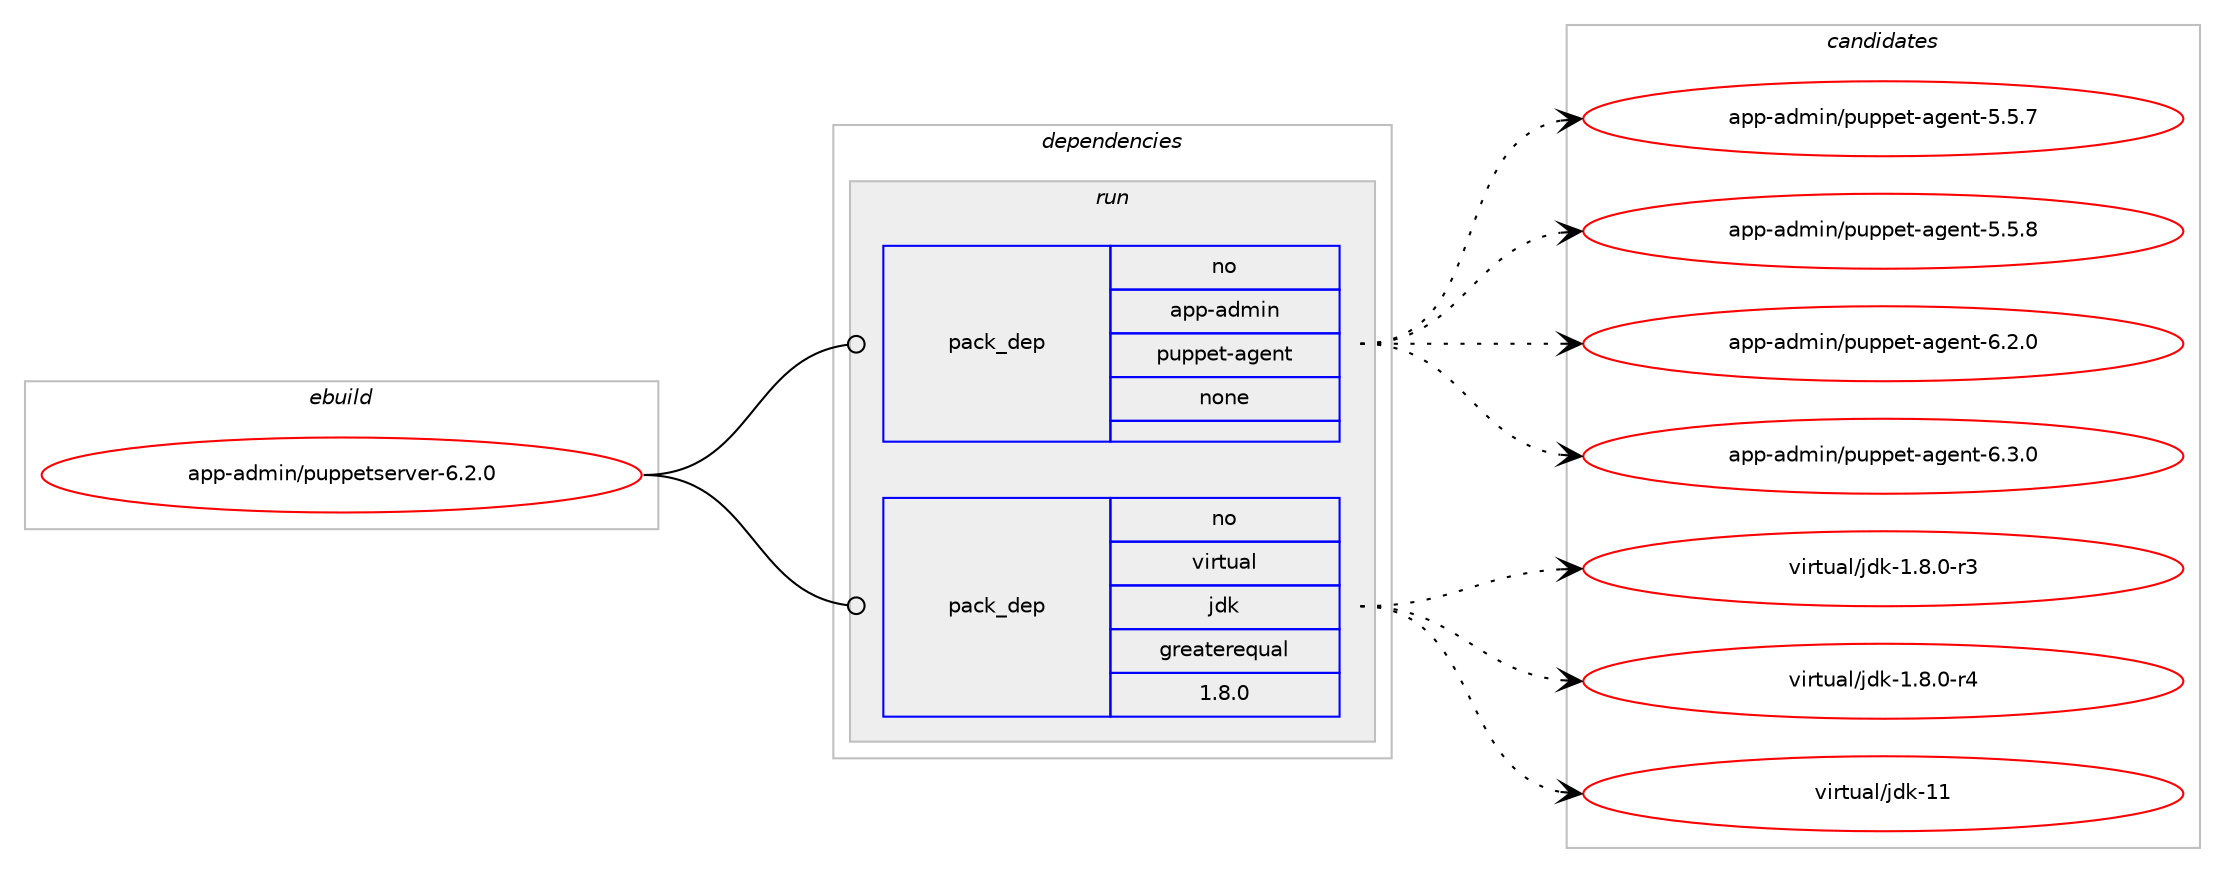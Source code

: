 digraph prolog {

# *************
# Graph options
# *************

newrank=true;
concentrate=true;
compound=true;
graph [rankdir=LR,fontname=Helvetica,fontsize=10,ranksep=1.5];#, ranksep=2.5, nodesep=0.2];
edge  [arrowhead=vee];
node  [fontname=Helvetica,fontsize=10];

# **********
# The ebuild
# **********

subgraph cluster_leftcol {
color=gray;
rank=same;
label=<<i>ebuild</i>>;
id [label="app-admin/puppetserver-6.2.0", color=red, width=4, href="../app-admin/puppetserver-6.2.0.svg"];
}

# ****************
# The dependencies
# ****************

subgraph cluster_midcol {
color=gray;
label=<<i>dependencies</i>>;
subgraph cluster_compile {
fillcolor="#eeeeee";
style=filled;
label=<<i>compile</i>>;
}
subgraph cluster_compileandrun {
fillcolor="#eeeeee";
style=filled;
label=<<i>compile and run</i>>;
}
subgraph cluster_run {
fillcolor="#eeeeee";
style=filled;
label=<<i>run</i>>;
subgraph pack902627 {
dependency1267816 [label=<<TABLE BORDER="0" CELLBORDER="1" CELLSPACING="0" CELLPADDING="4" WIDTH="220"><TR><TD ROWSPAN="6" CELLPADDING="30">pack_dep</TD></TR><TR><TD WIDTH="110">no</TD></TR><TR><TD>app-admin</TD></TR><TR><TD>puppet-agent</TD></TR><TR><TD>none</TD></TR><TR><TD></TD></TR></TABLE>>, shape=none, color=blue];
}
id:e -> dependency1267816:w [weight=20,style="solid",arrowhead="odot"];
subgraph pack902628 {
dependency1267817 [label=<<TABLE BORDER="0" CELLBORDER="1" CELLSPACING="0" CELLPADDING="4" WIDTH="220"><TR><TD ROWSPAN="6" CELLPADDING="30">pack_dep</TD></TR><TR><TD WIDTH="110">no</TD></TR><TR><TD>virtual</TD></TR><TR><TD>jdk</TD></TR><TR><TD>greaterequal</TD></TR><TR><TD>1.8.0</TD></TR></TABLE>>, shape=none, color=blue];
}
id:e -> dependency1267817:w [weight=20,style="solid",arrowhead="odot"];
}
}

# **************
# The candidates
# **************

subgraph cluster_choices {
rank=same;
color=gray;
label=<<i>candidates</i>>;

subgraph choice902627 {
color=black;
nodesep=1;
choice971121124597100109105110471121171121121011164597103101110116455346534655 [label="app-admin/puppet-agent-5.5.7", color=red, width=4,href="../app-admin/puppet-agent-5.5.7.svg"];
choice971121124597100109105110471121171121121011164597103101110116455346534656 [label="app-admin/puppet-agent-5.5.8", color=red, width=4,href="../app-admin/puppet-agent-5.5.8.svg"];
choice971121124597100109105110471121171121121011164597103101110116455446504648 [label="app-admin/puppet-agent-6.2.0", color=red, width=4,href="../app-admin/puppet-agent-6.2.0.svg"];
choice971121124597100109105110471121171121121011164597103101110116455446514648 [label="app-admin/puppet-agent-6.3.0", color=red, width=4,href="../app-admin/puppet-agent-6.3.0.svg"];
dependency1267816:e -> choice971121124597100109105110471121171121121011164597103101110116455346534655:w [style=dotted,weight="100"];
dependency1267816:e -> choice971121124597100109105110471121171121121011164597103101110116455346534656:w [style=dotted,weight="100"];
dependency1267816:e -> choice971121124597100109105110471121171121121011164597103101110116455446504648:w [style=dotted,weight="100"];
dependency1267816:e -> choice971121124597100109105110471121171121121011164597103101110116455446514648:w [style=dotted,weight="100"];
}
subgraph choice902628 {
color=black;
nodesep=1;
choice11810511411611797108471061001074549465646484511451 [label="virtual/jdk-1.8.0-r3", color=red, width=4,href="../virtual/jdk-1.8.0-r3.svg"];
choice11810511411611797108471061001074549465646484511452 [label="virtual/jdk-1.8.0-r4", color=red, width=4,href="../virtual/jdk-1.8.0-r4.svg"];
choice1181051141161179710847106100107454949 [label="virtual/jdk-11", color=red, width=4,href="../virtual/jdk-11.svg"];
dependency1267817:e -> choice11810511411611797108471061001074549465646484511451:w [style=dotted,weight="100"];
dependency1267817:e -> choice11810511411611797108471061001074549465646484511452:w [style=dotted,weight="100"];
dependency1267817:e -> choice1181051141161179710847106100107454949:w [style=dotted,weight="100"];
}
}

}

